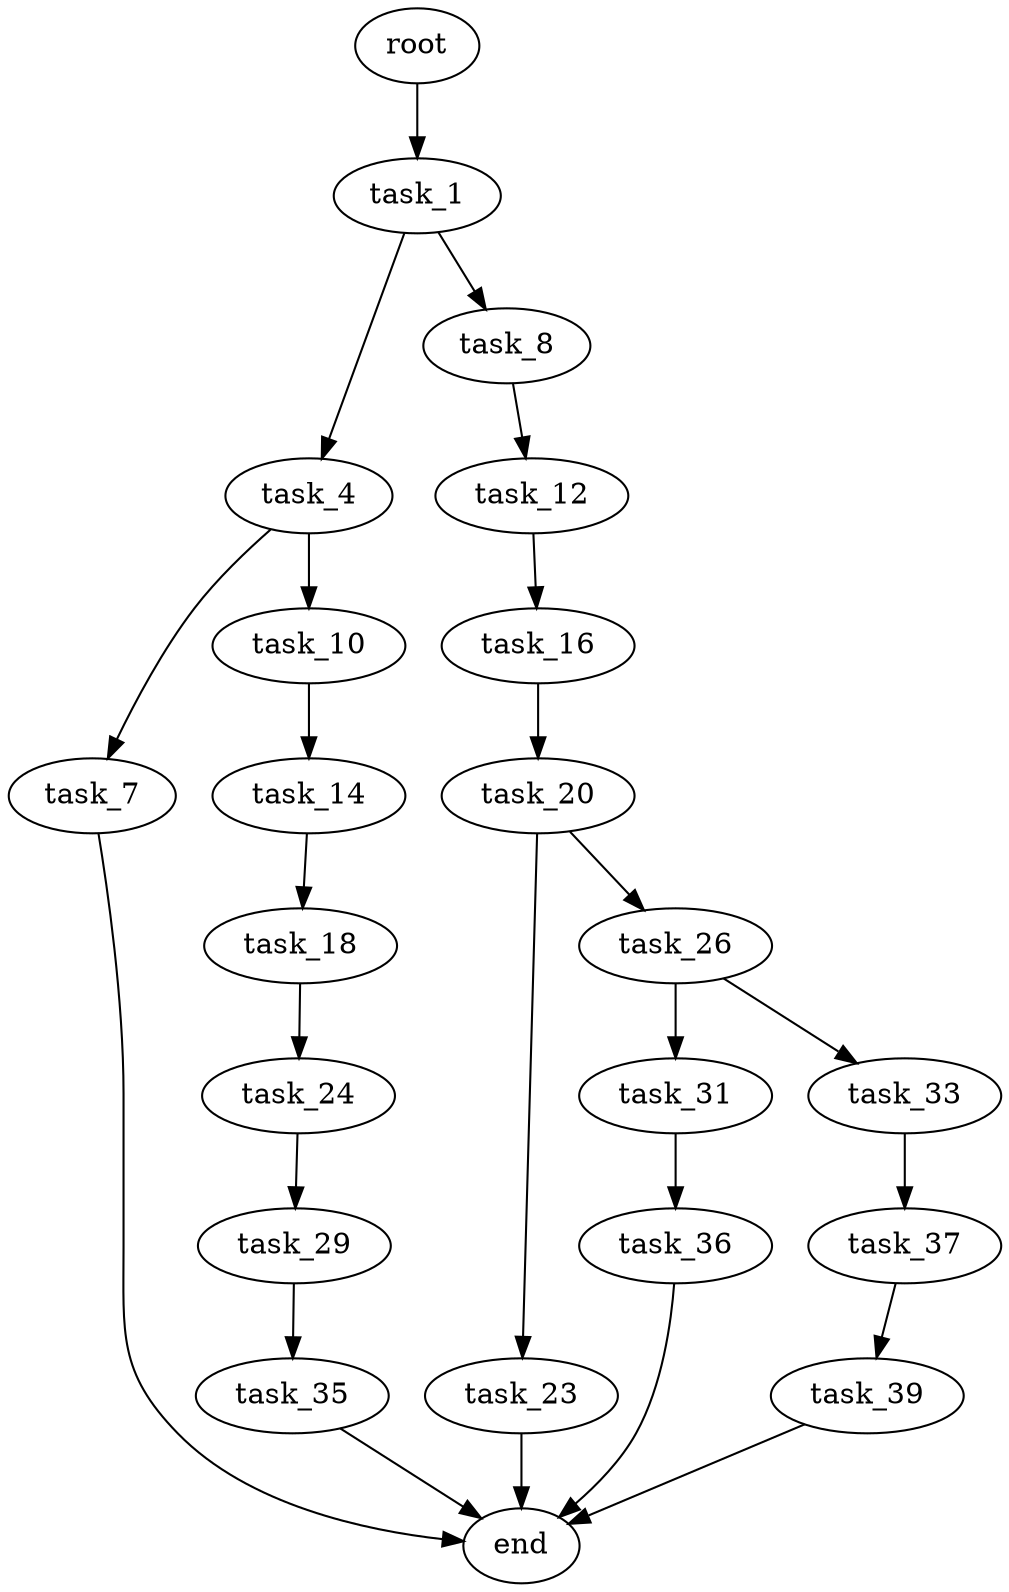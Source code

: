 digraph G {
  root [size="0.000000"];
  task_1 [size="20769797031.000000"];
  task_4 [size="68438138469.000000"];
  task_7 [size="134217728000.000000"];
  task_8 [size="231928233984.000000"];
  task_10 [size="68719476736.000000"];
  task_12 [size="77742384699.000000"];
  task_14 [size="778404142.000000"];
  task_16 [size="18257286965.000000"];
  task_18 [size="1073741824000.000000"];
  task_20 [size="303841646522.000000"];
  task_23 [size="8589934592.000000"];
  task_24 [size="776873302249.000000"];
  task_26 [size="782757789696.000000"];
  task_29 [size="1319732498427.000000"];
  task_31 [size="5074493963.000000"];
  task_33 [size="1944525898.000000"];
  task_35 [size="2835115872.000000"];
  task_36 [size="272367167999.000000"];
  task_37 [size="626304557154.000000"];
  task_39 [size="92079200762.000000"];
  end [size="0.000000"];

  root -> task_1 [size="1.000000"];
  task_1 -> task_4 [size="33554432.000000"];
  task_1 -> task_8 [size="33554432.000000"];
  task_4 -> task_7 [size="209715200.000000"];
  task_4 -> task_10 [size="209715200.000000"];
  task_7 -> end [size="1.000000"];
  task_8 -> task_12 [size="301989888.000000"];
  task_10 -> task_14 [size="134217728.000000"];
  task_12 -> task_16 [size="75497472.000000"];
  task_14 -> task_18 [size="33554432.000000"];
  task_16 -> task_20 [size="301989888.000000"];
  task_18 -> task_24 [size="838860800.000000"];
  task_20 -> task_23 [size="679477248.000000"];
  task_20 -> task_26 [size="679477248.000000"];
  task_23 -> end [size="1.000000"];
  task_24 -> task_29 [size="679477248.000000"];
  task_26 -> task_31 [size="679477248.000000"];
  task_26 -> task_33 [size="679477248.000000"];
  task_29 -> task_35 [size="838860800.000000"];
  task_31 -> task_36 [size="134217728.000000"];
  task_33 -> task_37 [size="75497472.000000"];
  task_35 -> end [size="1.000000"];
  task_36 -> end [size="1.000000"];
  task_37 -> task_39 [size="411041792.000000"];
  task_39 -> end [size="1.000000"];
}
